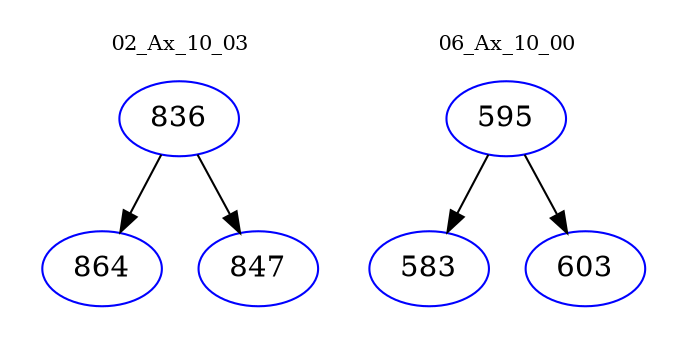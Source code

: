 digraph{
subgraph cluster_0 {
color = white
label = "02_Ax_10_03";
fontsize=10;
T0_836 [label="836", color="blue"]
T0_836 -> T0_864 [color="black"]
T0_864 [label="864", color="blue"]
T0_836 -> T0_847 [color="black"]
T0_847 [label="847", color="blue"]
}
subgraph cluster_1 {
color = white
label = "06_Ax_10_00";
fontsize=10;
T1_595 [label="595", color="blue"]
T1_595 -> T1_583 [color="black"]
T1_583 [label="583", color="blue"]
T1_595 -> T1_603 [color="black"]
T1_603 [label="603", color="blue"]
}
}
